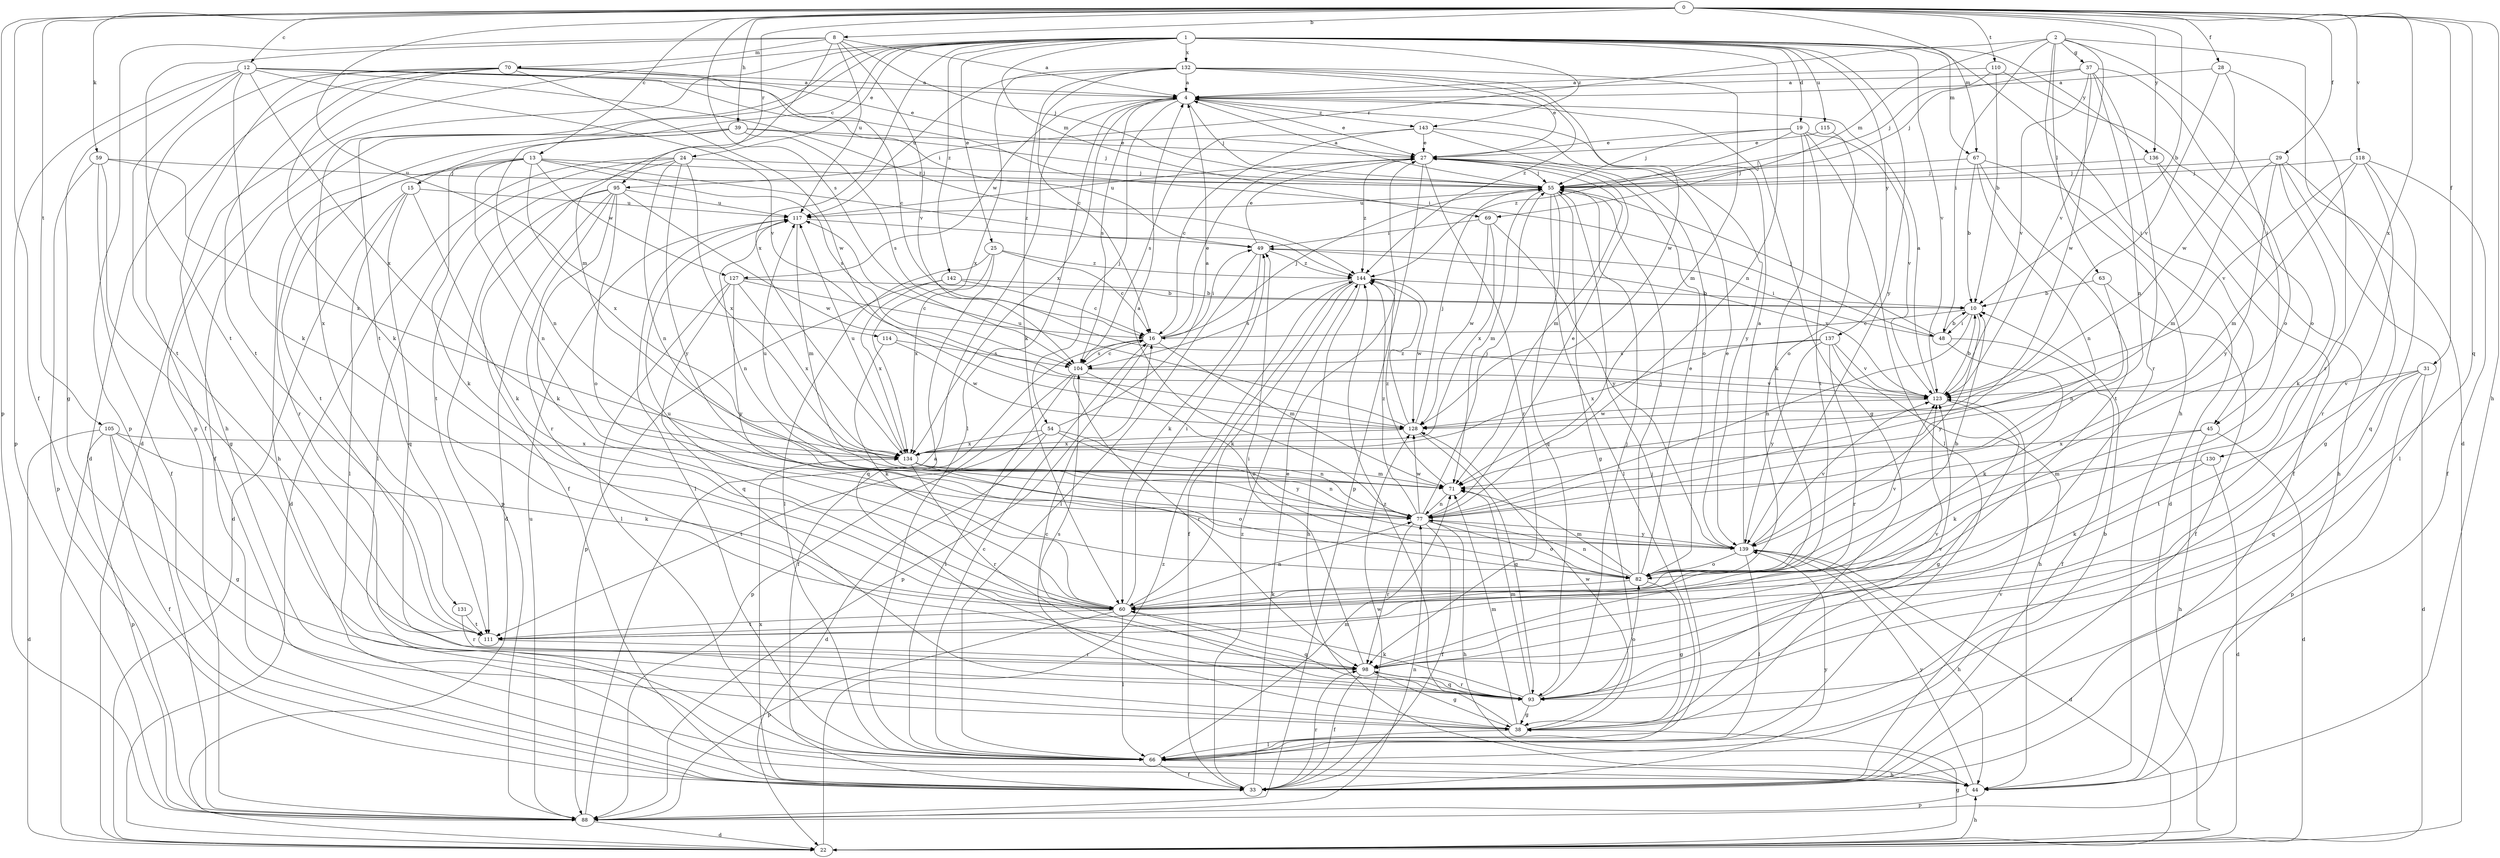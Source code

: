 strict digraph  {
0;
1;
2;
4;
8;
10;
12;
13;
15;
16;
19;
22;
24;
25;
27;
28;
29;
31;
33;
37;
38;
39;
44;
45;
48;
49;
54;
55;
59;
60;
63;
66;
67;
69;
70;
71;
77;
82;
88;
93;
95;
98;
104;
105;
110;
111;
114;
115;
117;
118;
123;
127;
128;
130;
131;
132;
134;
136;
137;
139;
142;
143;
144;
0 -> 8  [label=b];
0 -> 10  [label=b];
0 -> 12  [label=c];
0 -> 13  [label=c];
0 -> 28  [label=f];
0 -> 29  [label=f];
0 -> 31  [label=f];
0 -> 33  [label=f];
0 -> 39  [label=h];
0 -> 44  [label=h];
0 -> 59  [label=k];
0 -> 67  [label=m];
0 -> 88  [label=p];
0 -> 93  [label=q];
0 -> 95  [label=r];
0 -> 104  [label=s];
0 -> 105  [label=t];
0 -> 110  [label=t];
0 -> 114  [label=u];
0 -> 118  [label=v];
0 -> 130  [label=x];
0 -> 136  [label=y];
1 -> 15  [label=c];
1 -> 19  [label=d];
1 -> 22  [label=d];
1 -> 24  [label=e];
1 -> 25  [label=e];
1 -> 45  [label=i];
1 -> 67  [label=m];
1 -> 69  [label=m];
1 -> 77  [label=n];
1 -> 88  [label=p];
1 -> 111  [label=t];
1 -> 115  [label=u];
1 -> 123  [label=v];
1 -> 131  [label=x];
1 -> 132  [label=x];
1 -> 134  [label=x];
1 -> 136  [label=y];
1 -> 137  [label=y];
1 -> 139  [label=y];
1 -> 142  [label=z];
1 -> 143  [label=z];
2 -> 22  [label=d];
2 -> 37  [label=g];
2 -> 44  [label=h];
2 -> 45  [label=i];
2 -> 48  [label=i];
2 -> 63  [label=l];
2 -> 69  [label=m];
2 -> 95  [label=r];
2 -> 123  [label=v];
4 -> 27  [label=e];
4 -> 38  [label=g];
4 -> 54  [label=j];
4 -> 55  [label=j];
4 -> 66  [label=l];
4 -> 104  [label=s];
4 -> 127  [label=w];
4 -> 134  [label=x];
4 -> 143  [label=z];
8 -> 4  [label=a];
8 -> 55  [label=j];
8 -> 70  [label=m];
8 -> 71  [label=m];
8 -> 88  [label=p];
8 -> 111  [label=t];
8 -> 117  [label=u];
8 -> 123  [label=v];
10 -> 16  [label=c];
10 -> 48  [label=i];
10 -> 77  [label=n];
10 -> 139  [label=y];
12 -> 4  [label=a];
12 -> 38  [label=g];
12 -> 48  [label=i];
12 -> 49  [label=i];
12 -> 60  [label=k];
12 -> 88  [label=p];
12 -> 111  [label=t];
12 -> 123  [label=v];
12 -> 134  [label=x];
12 -> 144  [label=z];
13 -> 55  [label=j];
13 -> 60  [label=k];
13 -> 77  [label=n];
13 -> 98  [label=r];
13 -> 104  [label=s];
13 -> 111  [label=t];
13 -> 127  [label=w];
13 -> 134  [label=x];
13 -> 144  [label=z];
15 -> 22  [label=d];
15 -> 60  [label=k];
15 -> 66  [label=l];
15 -> 93  [label=q];
15 -> 117  [label=u];
16 -> 27  [label=e];
16 -> 33  [label=f];
16 -> 49  [label=i];
16 -> 55  [label=j];
16 -> 71  [label=m];
16 -> 88  [label=p];
16 -> 104  [label=s];
19 -> 27  [label=e];
19 -> 55  [label=j];
19 -> 60  [label=k];
19 -> 66  [label=l];
19 -> 111  [label=t];
19 -> 123  [label=v];
19 -> 144  [label=z];
22 -> 38  [label=g];
22 -> 44  [label=h];
22 -> 144  [label=z];
24 -> 22  [label=d];
24 -> 55  [label=j];
24 -> 66  [label=l];
24 -> 77  [label=n];
24 -> 111  [label=t];
24 -> 134  [label=x];
24 -> 139  [label=y];
25 -> 16  [label=c];
25 -> 66  [label=l];
25 -> 93  [label=q];
25 -> 134  [label=x];
25 -> 144  [label=z];
27 -> 55  [label=j];
27 -> 71  [label=m];
27 -> 88  [label=p];
27 -> 98  [label=r];
27 -> 117  [label=u];
27 -> 144  [label=z];
28 -> 4  [label=a];
28 -> 98  [label=r];
28 -> 123  [label=v];
28 -> 128  [label=w];
29 -> 38  [label=g];
29 -> 55  [label=j];
29 -> 60  [label=k];
29 -> 66  [label=l];
29 -> 71  [label=m];
29 -> 139  [label=y];
31 -> 22  [label=d];
31 -> 88  [label=p];
31 -> 93  [label=q];
31 -> 111  [label=t];
31 -> 123  [label=v];
33 -> 27  [label=e];
33 -> 98  [label=r];
33 -> 123  [label=v];
33 -> 128  [label=w];
33 -> 134  [label=x];
33 -> 139  [label=y];
33 -> 144  [label=z];
37 -> 4  [label=a];
37 -> 55  [label=j];
37 -> 77  [label=n];
37 -> 82  [label=o];
37 -> 98  [label=r];
37 -> 123  [label=v];
37 -> 128  [label=w];
38 -> 16  [label=c];
38 -> 66  [label=l];
38 -> 71  [label=m];
38 -> 128  [label=w];
38 -> 144  [label=z];
39 -> 27  [label=e];
39 -> 33  [label=f];
39 -> 44  [label=h];
39 -> 55  [label=j];
39 -> 77  [label=n];
39 -> 104  [label=s];
44 -> 88  [label=p];
44 -> 139  [label=y];
45 -> 22  [label=d];
45 -> 44  [label=h];
45 -> 60  [label=k];
45 -> 134  [label=x];
48 -> 10  [label=b];
48 -> 33  [label=f];
48 -> 49  [label=i];
48 -> 55  [label=j];
48 -> 60  [label=k];
49 -> 27  [label=e];
49 -> 60  [label=k];
49 -> 66  [label=l];
49 -> 123  [label=v];
49 -> 144  [label=z];
54 -> 4  [label=a];
54 -> 22  [label=d];
54 -> 77  [label=n];
54 -> 111  [label=t];
54 -> 134  [label=x];
54 -> 139  [label=y];
55 -> 4  [label=a];
55 -> 38  [label=g];
55 -> 66  [label=l];
55 -> 71  [label=m];
55 -> 93  [label=q];
55 -> 117  [label=u];
59 -> 33  [label=f];
59 -> 38  [label=g];
59 -> 55  [label=j];
59 -> 88  [label=p];
59 -> 134  [label=x];
60 -> 49  [label=i];
60 -> 66  [label=l];
60 -> 77  [label=n];
60 -> 88  [label=p];
60 -> 93  [label=q];
60 -> 111  [label=t];
60 -> 117  [label=u];
63 -> 10  [label=b];
63 -> 33  [label=f];
63 -> 77  [label=n];
66 -> 10  [label=b];
66 -> 16  [label=c];
66 -> 33  [label=f];
66 -> 44  [label=h];
66 -> 55  [label=j];
66 -> 71  [label=m];
67 -> 10  [label=b];
67 -> 22  [label=d];
67 -> 55  [label=j];
67 -> 77  [label=n];
67 -> 111  [label=t];
69 -> 49  [label=i];
69 -> 128  [label=w];
69 -> 134  [label=x];
69 -> 139  [label=y];
70 -> 4  [label=a];
70 -> 16  [label=c];
70 -> 22  [label=d];
70 -> 27  [label=e];
70 -> 33  [label=f];
70 -> 44  [label=h];
70 -> 60  [label=k];
70 -> 111  [label=t];
70 -> 128  [label=w];
71 -> 77  [label=n];
71 -> 117  [label=u];
71 -> 144  [label=z];
77 -> 4  [label=a];
77 -> 27  [label=e];
77 -> 33  [label=f];
77 -> 44  [label=h];
77 -> 55  [label=j];
77 -> 82  [label=o];
77 -> 98  [label=r];
77 -> 128  [label=w];
77 -> 139  [label=y];
77 -> 144  [label=z];
82 -> 10  [label=b];
82 -> 27  [label=e];
82 -> 38  [label=g];
82 -> 55  [label=j];
82 -> 60  [label=k];
82 -> 71  [label=m];
82 -> 77  [label=n];
82 -> 123  [label=v];
88 -> 4  [label=a];
88 -> 22  [label=d];
88 -> 77  [label=n];
88 -> 117  [label=u];
93 -> 38  [label=g];
93 -> 55  [label=j];
93 -> 60  [label=k];
93 -> 71  [label=m];
93 -> 82  [label=o];
93 -> 98  [label=r];
93 -> 104  [label=s];
93 -> 123  [label=v];
95 -> 22  [label=d];
95 -> 33  [label=f];
95 -> 60  [label=k];
95 -> 82  [label=o];
95 -> 88  [label=p];
95 -> 98  [label=r];
95 -> 117  [label=u];
95 -> 128  [label=w];
98 -> 33  [label=f];
98 -> 38  [label=g];
98 -> 49  [label=i];
98 -> 93  [label=q];
98 -> 123  [label=v];
104 -> 16  [label=c];
104 -> 66  [label=l];
104 -> 82  [label=o];
104 -> 88  [label=p];
104 -> 98  [label=r];
104 -> 123  [label=v];
105 -> 22  [label=d];
105 -> 33  [label=f];
105 -> 38  [label=g];
105 -> 60  [label=k];
105 -> 88  [label=p];
105 -> 134  [label=x];
110 -> 4  [label=a];
110 -> 10  [label=b];
110 -> 55  [label=j];
110 -> 82  [label=o];
111 -> 98  [label=r];
114 -> 60  [label=k];
114 -> 104  [label=s];
114 -> 128  [label=w];
115 -> 27  [label=e];
115 -> 82  [label=o];
117 -> 49  [label=i];
117 -> 66  [label=l];
117 -> 71  [label=m];
117 -> 77  [label=n];
118 -> 33  [label=f];
118 -> 55  [label=j];
118 -> 71  [label=m];
118 -> 93  [label=q];
118 -> 98  [label=r];
118 -> 123  [label=v];
123 -> 4  [label=a];
123 -> 10  [label=b];
123 -> 38  [label=g];
123 -> 128  [label=w];
127 -> 10  [label=b];
127 -> 16  [label=c];
127 -> 66  [label=l];
127 -> 93  [label=q];
127 -> 134  [label=x];
127 -> 139  [label=y];
128 -> 55  [label=j];
128 -> 93  [label=q];
128 -> 117  [label=u];
128 -> 134  [label=x];
128 -> 144  [label=z];
130 -> 22  [label=d];
130 -> 60  [label=k];
130 -> 71  [label=m];
131 -> 98  [label=r];
131 -> 111  [label=t];
132 -> 4  [label=a];
132 -> 16  [label=c];
132 -> 27  [label=e];
132 -> 60  [label=k];
132 -> 71  [label=m];
132 -> 117  [label=u];
132 -> 128  [label=w];
132 -> 134  [label=x];
132 -> 144  [label=z];
134 -> 71  [label=m];
134 -> 77  [label=n];
134 -> 82  [label=o];
134 -> 98  [label=r];
134 -> 117  [label=u];
136 -> 33  [label=f];
136 -> 44  [label=h];
136 -> 55  [label=j];
137 -> 44  [label=h];
137 -> 98  [label=r];
137 -> 104  [label=s];
137 -> 123  [label=v];
137 -> 134  [label=x];
137 -> 139  [label=y];
139 -> 4  [label=a];
139 -> 22  [label=d];
139 -> 27  [label=e];
139 -> 44  [label=h];
139 -> 66  [label=l];
139 -> 82  [label=o];
139 -> 123  [label=v];
142 -> 10  [label=b];
142 -> 16  [label=c];
142 -> 88  [label=p];
142 -> 134  [label=x];
143 -> 16  [label=c];
143 -> 27  [label=e];
143 -> 82  [label=o];
143 -> 104  [label=s];
143 -> 139  [label=y];
144 -> 10  [label=b];
144 -> 33  [label=f];
144 -> 44  [label=h];
144 -> 60  [label=k];
144 -> 104  [label=s];
144 -> 128  [label=w];
}
